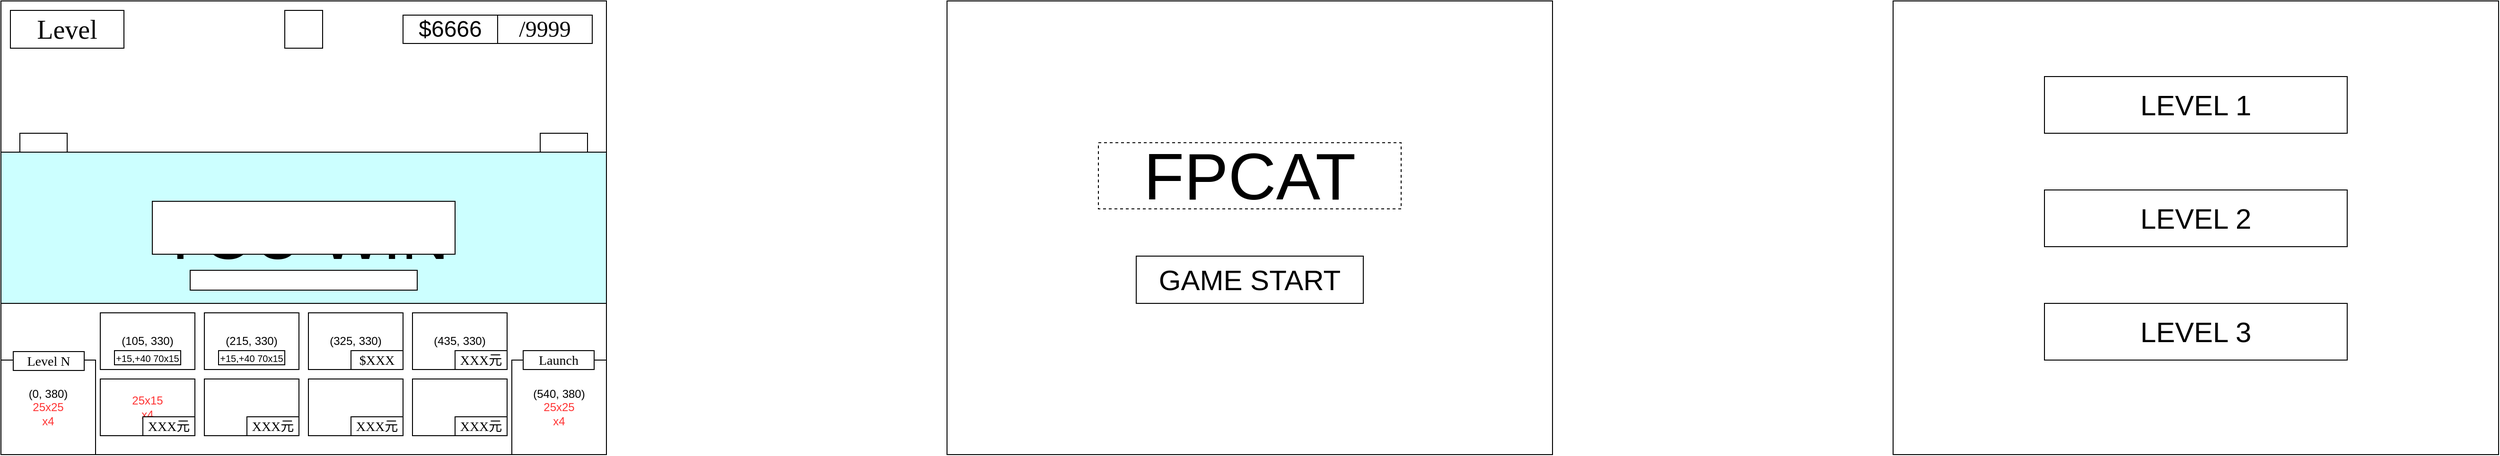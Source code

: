 <mxfile version="24.7.17">
  <diagram name="Page-1" id="tBIAlemMxgHySIvlNtww">
    <mxGraphModel dx="855" dy="619" grid="1" gridSize="10" guides="1" tooltips="1" connect="1" arrows="1" fold="1" page="1" pageScale="1" pageWidth="1920" pageHeight="1200" math="0" shadow="0">
      <root>
        <mxCell id="0" />
        <mxCell id="1" parent="0" />
        <mxCell id="5hbl4wRv4H9p2pOyox1n-1" value="" style="rounded=0;whiteSpace=wrap;html=1;fillColor=none;" parent="1" vertex="1">
          <mxGeometry width="640" height="480" as="geometry" />
        </mxCell>
        <mxCell id="5hbl4wRv4H9p2pOyox1n-37" value="" style="rounded=0;whiteSpace=wrap;html=1;" parent="1" vertex="1">
          <mxGeometry y="160" width="640" height="150" as="geometry" />
        </mxCell>
        <mxCell id="5hbl4wRv4H9p2pOyox1n-2" value="" style="rounded=0;whiteSpace=wrap;html=1;" parent="1" vertex="1">
          <mxGeometry y="310" width="640" height="170" as="geometry" />
        </mxCell>
        <mxCell id="5hbl4wRv4H9p2pOyox1n-3" value="&lt;div&gt;(0, 380)&lt;/div&gt;&lt;font color=&quot;#ff3333&quot;&gt;25x25&lt;/font&gt;&lt;div&gt;&lt;font color=&quot;#ff3333&quot;&gt;x4&lt;/font&gt;&lt;/div&gt;" style="whiteSpace=wrap;html=1;aspect=fixed;" parent="1" vertex="1">
          <mxGeometry y="380" width="100" height="100" as="geometry" />
        </mxCell>
        <mxCell id="5hbl4wRv4H9p2pOyox1n-4" value="&lt;div&gt;(540, 380)&lt;font color=&quot;#ff3333&quot;&gt;&lt;br&gt;&lt;/font&gt;&lt;/div&gt;&lt;font color=&quot;#ff3333&quot;&gt;25x25&lt;/font&gt;&lt;div&gt;&lt;font color=&quot;#ff3333&quot;&gt;x4&lt;/font&gt;&lt;/div&gt;" style="whiteSpace=wrap;html=1;aspect=fixed;" parent="1" vertex="1">
          <mxGeometry x="540" y="380" width="100" height="100" as="geometry" />
        </mxCell>
        <mxCell id="5hbl4wRv4H9p2pOyox1n-6" value="(105, 330)" style="rounded=0;whiteSpace=wrap;html=1;" parent="1" vertex="1">
          <mxGeometry x="105" y="330" width="100" height="60" as="geometry" />
        </mxCell>
        <mxCell id="5hbl4wRv4H9p2pOyox1n-7" value="(215, 330)" style="rounded=0;whiteSpace=wrap;html=1;" parent="1" vertex="1">
          <mxGeometry x="215" y="330" width="100" height="60" as="geometry" />
        </mxCell>
        <mxCell id="5hbl4wRv4H9p2pOyox1n-10" value="(325, 330)" style="rounded=0;whiteSpace=wrap;html=1;" parent="1" vertex="1">
          <mxGeometry x="325" y="330" width="100" height="60" as="geometry" />
        </mxCell>
        <mxCell id="5hbl4wRv4H9p2pOyox1n-11" value="(435, 330)" style="rounded=0;whiteSpace=wrap;html=1;" parent="1" vertex="1">
          <mxGeometry x="435" y="330" width="100" height="60" as="geometry" />
        </mxCell>
        <mxCell id="5hbl4wRv4H9p2pOyox1n-12" value="&lt;font color=&quot;#ff3333&quot;&gt;25x15&lt;/font&gt;&lt;div&gt;&lt;font color=&quot;#ff3333&quot;&gt;x4&lt;/font&gt;&lt;/div&gt;" style="rounded=0;whiteSpace=wrap;html=1;" parent="1" vertex="1">
          <mxGeometry x="105" y="400" width="100" height="60" as="geometry" />
        </mxCell>
        <mxCell id="5hbl4wRv4H9p2pOyox1n-13" value="" style="rounded=0;whiteSpace=wrap;html=1;" parent="1" vertex="1">
          <mxGeometry x="215" y="400" width="100" height="60" as="geometry" />
        </mxCell>
        <mxCell id="5hbl4wRv4H9p2pOyox1n-14" value="" style="rounded=0;whiteSpace=wrap;html=1;" parent="1" vertex="1">
          <mxGeometry x="325" y="400" width="100" height="60" as="geometry" />
        </mxCell>
        <mxCell id="5hbl4wRv4H9p2pOyox1n-15" value="" style="rounded=0;whiteSpace=wrap;html=1;" parent="1" vertex="1">
          <mxGeometry x="435" y="400" width="100" height="60" as="geometry" />
        </mxCell>
        <mxCell id="5hbl4wRv4H9p2pOyox1n-20" value="" style="ellipse;whiteSpace=wrap;html=1;aspect=fixed;" parent="1" vertex="1">
          <mxGeometry x="10" y="10" width="40" height="40" as="geometry" />
        </mxCell>
        <mxCell id="5hbl4wRv4H9p2pOyox1n-22" value="&lt;p style=&quot;line-height: 0%; margin-top: 12px; margin-bottom: 12px; font-size: 14px;&quot;&gt;&lt;font style=&quot;font-size: 14px;&quot; face=&quot;Fira Code&quot;&gt;&lt;span style=&quot;font-size: 14px;&quot;&gt;Level N&lt;/span&gt;&lt;/font&gt;&lt;/p&gt;" style="rounded=0;whiteSpace=wrap;html=1;align=center;fontSize=14;spacing=0;" parent="1" vertex="1">
          <mxGeometry x="13" y="371" width="75" height="20" as="geometry" />
        </mxCell>
        <mxCell id="5hbl4wRv4H9p2pOyox1n-23" value="&lt;p style=&quot;line-height: 0%; margin-top: 12px; margin-bottom: 12px; font-size: 14px;&quot;&gt;&lt;font face=&quot;Fira Code&quot;&gt;Launch&lt;/font&gt;&lt;/p&gt;" style="rounded=0;whiteSpace=wrap;html=1;align=center;fontSize=14;spacing=0;" parent="1" vertex="1">
          <mxGeometry x="552" y="370" width="75" height="20" as="geometry" />
        </mxCell>
        <mxCell id="5hbl4wRv4H9p2pOyox1n-25" value="&lt;p style=&quot;line-height: 0%; margin-top: 12px; margin-bottom: 12px; font-size: 14px;&quot;&gt;&lt;font face=&quot;Fira Code&quot;&gt;XXX元&lt;/font&gt;&lt;/p&gt;" style="rounded=0;whiteSpace=wrap;html=1;align=center;fontSize=14;spacing=0;" parent="1" vertex="1">
          <mxGeometry x="150" y="440" width="55" height="20" as="geometry" />
        </mxCell>
        <mxCell id="5hbl4wRv4H9p2pOyox1n-27" value="&lt;p style=&quot;line-height: 0%; margin-top: 12px; margin-bottom: 12px; font-size: 14px;&quot;&gt;&lt;font face=&quot;Fira Code&quot;&gt;XXX元&lt;/font&gt;&lt;/p&gt;" style="rounded=0;whiteSpace=wrap;html=1;align=center;fontSize=14;spacing=0;" parent="1" vertex="1">
          <mxGeometry x="260" y="440" width="55" height="20" as="geometry" />
        </mxCell>
        <mxCell id="5hbl4wRv4H9p2pOyox1n-28" value="&lt;p style=&quot;line-height: 0%; margin-top: 12px; margin-bottom: 12px; font-size: 14px;&quot;&gt;&lt;font face=&quot;Fira Code&quot;&gt;$XXX&lt;/font&gt;&lt;/p&gt;" style="rounded=0;whiteSpace=wrap;html=1;align=center;fontSize=14;spacing=0;" parent="1" vertex="1">
          <mxGeometry x="370" y="370" width="55" height="20" as="geometry" />
        </mxCell>
        <mxCell id="5hbl4wRv4H9p2pOyox1n-29" value="&lt;p style=&quot;line-height: 0%; margin-top: 12px; margin-bottom: 12px; font-size: 14px;&quot;&gt;&lt;font face=&quot;Fira Code&quot;&gt;XXX元&lt;/font&gt;&lt;/p&gt;" style="rounded=0;whiteSpace=wrap;html=1;align=center;fontSize=14;spacing=0;" parent="1" vertex="1">
          <mxGeometry x="370" y="440" width="55" height="20" as="geometry" />
        </mxCell>
        <mxCell id="5hbl4wRv4H9p2pOyox1n-30" value="&lt;p style=&quot;line-height: 0%; margin-top: 12px; margin-bottom: 12px; font-size: 14px;&quot;&gt;&lt;font face=&quot;Fira Code&quot;&gt;XXX元&lt;/font&gt;&lt;/p&gt;" style="rounded=0;whiteSpace=wrap;html=1;align=center;fontSize=14;spacing=0;" parent="1" vertex="1">
          <mxGeometry x="480" y="370" width="55" height="20" as="geometry" />
        </mxCell>
        <mxCell id="5hbl4wRv4H9p2pOyox1n-31" value="&lt;p style=&quot;line-height: 0%; margin-top: 12px; margin-bottom: 12px; font-size: 14px;&quot;&gt;&lt;font face=&quot;Fira Code&quot;&gt;XXX元&lt;/font&gt;&lt;/p&gt;" style="rounded=0;whiteSpace=wrap;html=1;align=center;fontSize=14;spacing=0;" parent="1" vertex="1">
          <mxGeometry x="480" y="440" width="55" height="20" as="geometry" />
        </mxCell>
        <mxCell id="5hbl4wRv4H9p2pOyox1n-32" value="+15,+40 70x15" style="rounded=0;whiteSpace=wrap;html=1;fontSize=10;" parent="1" vertex="1">
          <mxGeometry x="120" y="370" width="70" height="15" as="geometry" />
        </mxCell>
        <mxCell id="5hbl4wRv4H9p2pOyox1n-33" value="&lt;span style=&quot;font-size: 10px;&quot;&gt;+15,+40 70x15&lt;/span&gt;" style="rounded=0;whiteSpace=wrap;html=1;" parent="1" vertex="1">
          <mxGeometry x="230" y="370" width="70" height="15" as="geometry" />
        </mxCell>
        <mxCell id="5hbl4wRv4H9p2pOyox1n-34" value="" style="rounded=0;whiteSpace=wrap;html=1;" parent="1" vertex="1">
          <mxGeometry y="210" width="640" height="60" as="geometry" />
        </mxCell>
        <mxCell id="5hbl4wRv4H9p2pOyox1n-35" value="" style="rounded=0;whiteSpace=wrap;html=1;" parent="1" vertex="1">
          <mxGeometry x="20" y="140" width="50" height="120" as="geometry" />
        </mxCell>
        <mxCell id="5hbl4wRv4H9p2pOyox1n-52" value="" style="rounded=0;whiteSpace=wrap;html=1;" parent="1" vertex="1">
          <mxGeometry x="10" y="10" width="40" height="40" as="geometry" />
        </mxCell>
        <mxCell id="5hbl4wRv4H9p2pOyox1n-36" value="" style="rounded=0;whiteSpace=wrap;html=1;" parent="1" vertex="1">
          <mxGeometry x="570" y="140" width="50" height="120" as="geometry" />
        </mxCell>
        <mxCell id="5hbl4wRv4H9p2pOyox1n-38" value="" style="rounded=0;whiteSpace=wrap;html=1;" parent="1" vertex="1">
          <mxGeometry x="20" y="20" width="7" height="20" as="geometry" />
        </mxCell>
        <mxCell id="5hbl4wRv4H9p2pOyox1n-39" value="" style="rounded=0;whiteSpace=wrap;html=1;" parent="1" vertex="1">
          <mxGeometry x="33" y="20" width="7" height="20" as="geometry" />
        </mxCell>
        <mxCell id="5hbl4wRv4H9p2pOyox1n-41" value="" style="rounded=0;whiteSpace=wrap;html=1;fillColor=none;" parent="1" vertex="1">
          <mxGeometry x="1000" width="640" height="480" as="geometry" />
        </mxCell>
        <mxCell id="5hbl4wRv4H9p2pOyox1n-42" value="&lt;font style=&quot;font-size: 70px;&quot;&gt;FPCAT&lt;/font&gt;" style="rounded=0;whiteSpace=wrap;html=1;fillColor=none;strokeColor=default;dashed=1;fontSize=70;" parent="1" vertex="1">
          <mxGeometry x="1160" y="150" width="320" height="70" as="geometry" />
        </mxCell>
        <mxCell id="5hbl4wRv4H9p2pOyox1n-43" value="&lt;font style=&quot;font-size: 30px;&quot;&gt;GAME START&lt;/font&gt;" style="rounded=0;whiteSpace=wrap;html=1;fontSize=30;" parent="1" vertex="1">
          <mxGeometry x="1200" y="270" width="240" height="50" as="geometry" />
        </mxCell>
        <mxCell id="5hbl4wRv4H9p2pOyox1n-44" value="" style="rounded=0;whiteSpace=wrap;html=1;fillColor=none;" parent="1" vertex="1">
          <mxGeometry x="2000" width="640" height="480" as="geometry" />
        </mxCell>
        <mxCell id="5hbl4wRv4H9p2pOyox1n-45" value="&lt;font style=&quot;font-size: 30px;&quot;&gt;LEVEL 1&lt;/font&gt;" style="rounded=0;whiteSpace=wrap;html=1;fontSize=30;" parent="1" vertex="1">
          <mxGeometry x="2160" y="80" width="320" height="60" as="geometry" />
        </mxCell>
        <mxCell id="5hbl4wRv4H9p2pOyox1n-46" value="&lt;font style=&quot;font-size: 30px;&quot;&gt;LEVEL 2&lt;/font&gt;" style="rounded=0;whiteSpace=wrap;html=1;fontSize=30;" parent="1" vertex="1">
          <mxGeometry x="2160" y="200" width="320" height="60" as="geometry" />
        </mxCell>
        <mxCell id="5hbl4wRv4H9p2pOyox1n-47" value="&lt;font style=&quot;font-size: 30px;&quot;&gt;LEVEL 3&lt;/font&gt;" style="rounded=0;whiteSpace=wrap;html=1;fontSize=30;" parent="1" vertex="1">
          <mxGeometry x="2160" y="320" width="320" height="60" as="geometry" />
        </mxCell>
        <mxCell id="5hbl4wRv4H9p2pOyox1n-50" value="" style="rounded=0;whiteSpace=wrap;html=1;" parent="1" vertex="1">
          <mxGeometry x="512" y="190" width="40" height="60" as="geometry" />
        </mxCell>
        <mxCell id="_4HMyWejS0h1UbmQmY5R-1" value="" style="rounded=0;whiteSpace=wrap;html=1;fillColor=#CCFFFF;" vertex="1" parent="1">
          <mxGeometry y="160" width="640" height="160" as="geometry" />
        </mxCell>
        <mxCell id="_4HMyWejS0h1UbmQmY5R-2" value="&lt;font style=&quot;font-size: 70px;&quot;&gt;YOU WIN&lt;/font&gt;" style="rounded=0;whiteSpace=wrap;html=1;strokeColor=none;fillColor=none;" vertex="1" parent="1">
          <mxGeometry y="192" width="640" height="112" as="geometry" />
        </mxCell>
        <mxCell id="_4HMyWejS0h1UbmQmY5R-3" value="" style="rounded=0;whiteSpace=wrap;html=1;" vertex="1" parent="1">
          <mxGeometry x="160" y="212" width="320" height="56" as="geometry" />
        </mxCell>
        <mxCell id="_4HMyWejS0h1UbmQmY5R-4" value="" style="rounded=0;whiteSpace=wrap;html=1;" vertex="1" parent="1">
          <mxGeometry x="200" y="285" width="240" height="21" as="geometry" />
        </mxCell>
        <mxCell id="_4HMyWejS0h1UbmQmY5R-5" value="&lt;font style=&quot;font-size: 24px;&quot; face=&quot;Fira Code&quot;&gt;/9999&lt;/font&gt;" style="rounded=0;whiteSpace=wrap;html=1;" vertex="1" parent="1">
          <mxGeometry x="525" y="15" width="100" height="30" as="geometry" />
        </mxCell>
        <mxCell id="_4HMyWejS0h1UbmQmY5R-6" value="&lt;font style=&quot;font-size: 24px;&quot;&gt;$6666&lt;/font&gt;" style="rounded=0;whiteSpace=wrap;html=1;" vertex="1" parent="1">
          <mxGeometry x="425" y="15" width="100" height="30" as="geometry" />
        </mxCell>
        <mxCell id="5hbl4wRv4H9p2pOyox1n-21" value="&lt;p style=&quot;line-height: 0%; margin-top: 18px; margin-bottom: 12px;&quot;&gt;&lt;font style=&quot;font-size: 28px;&quot; face=&quot;Fira Code&quot;&gt;Level&lt;/font&gt;&lt;/p&gt;" style="rounded=0;whiteSpace=wrap;html=1;align=center;" parent="1" vertex="1">
          <mxGeometry x="10" y="10" width="120" height="40" as="geometry" />
        </mxCell>
        <mxCell id="_4HMyWejS0h1UbmQmY5R-7" value="" style="rounded=0;whiteSpace=wrap;html=1;" vertex="1" parent="1">
          <mxGeometry x="300" y="10" width="40" height="40" as="geometry" />
        </mxCell>
      </root>
    </mxGraphModel>
  </diagram>
</mxfile>
